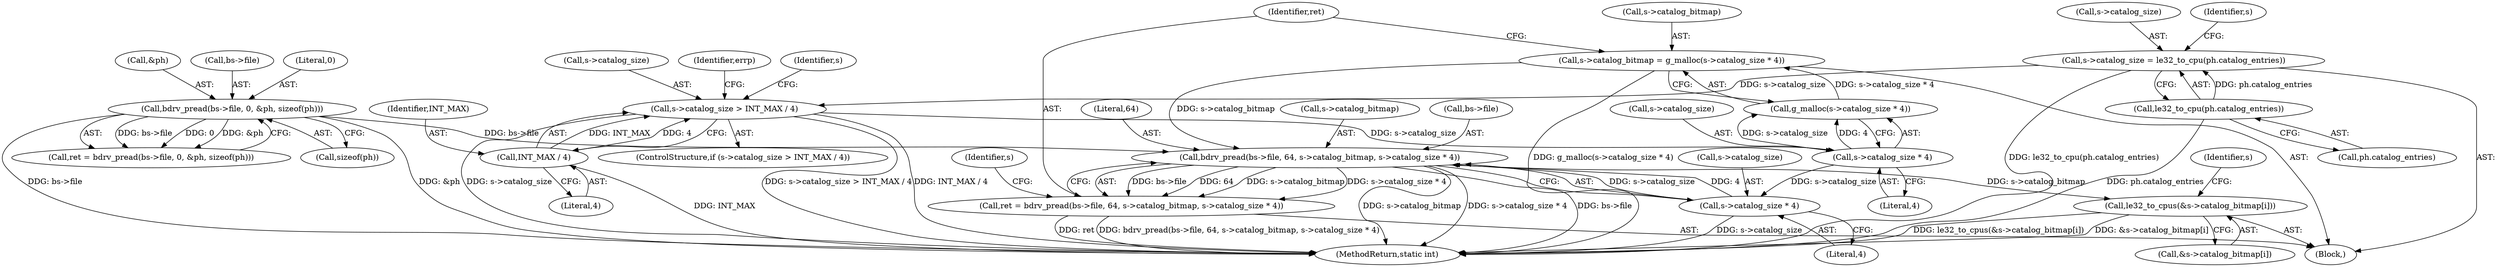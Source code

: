 digraph "0_qemu_afbcc40bee4ef51731102d7d4b499ee12fc182e1@API" {
"1000214" [label="(Call,bdrv_pread(bs->file, 64, s->catalog_bitmap, s->catalog_size * 4))"];
"1000123" [label="(Call,bdrv_pread(bs->file, 0, &ph, sizeof(ph)))"];
"1000202" [label="(Call,s->catalog_bitmap = g_malloc(s->catalog_size * 4))"];
"1000206" [label="(Call,g_malloc(s->catalog_size * 4))"];
"1000207" [label="(Call,s->catalog_size * 4)"];
"1000186" [label="(Call,s->catalog_size > INT_MAX / 4)"];
"1000177" [label="(Call,s->catalog_size = le32_to_cpu(ph.catalog_entries))"];
"1000181" [label="(Call,le32_to_cpu(ph.catalog_entries))"];
"1000190" [label="(Call,INT_MAX / 4)"];
"1000222" [label="(Call,s->catalog_size * 4)"];
"1000212" [label="(Call,ret = bdrv_pread(bs->file, 64, s->catalog_bitmap, s->catalog_size * 4))"];
"1000227" [label="(Call,le32_to_cpus(&s->catalog_bitmap[i]))"];
"1000121" [label="(Call,ret = bdrv_pread(bs->file, 0, &ph, sizeof(ph)))"];
"1000195" [label="(Identifier,errp)"];
"1000206" [label="(Call,g_malloc(s->catalog_size * 4))"];
"1000223" [label="(Call,s->catalog_size)"];
"1000208" [label="(Call,s->catalog_size)"];
"1000204" [label="(Identifier,s)"];
"1000185" [label="(ControlStructure,if (s->catalog_size > INT_MAX / 4))"];
"1000228" [label="(Call,&s->catalog_bitmap[i])"];
"1000211" [label="(Literal,4)"];
"1000187" [label="(Call,s->catalog_size)"];
"1000124" [label="(Call,bs->file)"];
"1000222" [label="(Call,s->catalog_size * 4)"];
"1000178" [label="(Call,s->catalog_size)"];
"1000231" [label="(Identifier,s)"];
"1000106" [label="(Block,)"];
"1000218" [label="(Literal,64)"];
"1000130" [label="(Call,sizeof(ph))"];
"1000177" [label="(Call,s->catalog_size = le32_to_cpu(ph.catalog_entries))"];
"1000248" [label="(MethodReturn,static int)"];
"1000202" [label="(Call,s->catalog_bitmap = g_malloc(s->catalog_size * 4))"];
"1000219" [label="(Call,s->catalog_bitmap)"];
"1000215" [label="(Call,bs->file)"];
"1000214" [label="(Call,bdrv_pread(bs->file, 64, s->catalog_bitmap, s->catalog_size * 4))"];
"1000212" [label="(Call,ret = bdrv_pread(bs->file, 64, s->catalog_bitmap, s->catalog_size * 4))"];
"1000227" [label="(Call,le32_to_cpus(&s->catalog_bitmap[i]))"];
"1000188" [label="(Identifier,s)"];
"1000181" [label="(Call,le32_to_cpu(ph.catalog_entries))"];
"1000237" [label="(Identifier,s)"];
"1000226" [label="(Literal,4)"];
"1000213" [label="(Identifier,ret)"];
"1000127" [label="(Literal,0)"];
"1000182" [label="(Call,ph.catalog_entries)"];
"1000123" [label="(Call,bdrv_pread(bs->file, 0, &ph, sizeof(ph)))"];
"1000203" [label="(Call,s->catalog_bitmap)"];
"1000191" [label="(Identifier,INT_MAX)"];
"1000186" [label="(Call,s->catalog_size > INT_MAX / 4)"];
"1000128" [label="(Call,&ph)"];
"1000190" [label="(Call,INT_MAX / 4)"];
"1000192" [label="(Literal,4)"];
"1000207" [label="(Call,s->catalog_size * 4)"];
"1000214" -> "1000212"  [label="AST: "];
"1000214" -> "1000222"  [label="CFG: "];
"1000215" -> "1000214"  [label="AST: "];
"1000218" -> "1000214"  [label="AST: "];
"1000219" -> "1000214"  [label="AST: "];
"1000222" -> "1000214"  [label="AST: "];
"1000212" -> "1000214"  [label="CFG: "];
"1000214" -> "1000248"  [label="DDG: s->catalog_bitmap"];
"1000214" -> "1000248"  [label="DDG: s->catalog_size * 4"];
"1000214" -> "1000248"  [label="DDG: bs->file"];
"1000214" -> "1000212"  [label="DDG: bs->file"];
"1000214" -> "1000212"  [label="DDG: 64"];
"1000214" -> "1000212"  [label="DDG: s->catalog_bitmap"];
"1000214" -> "1000212"  [label="DDG: s->catalog_size * 4"];
"1000123" -> "1000214"  [label="DDG: bs->file"];
"1000202" -> "1000214"  [label="DDG: s->catalog_bitmap"];
"1000222" -> "1000214"  [label="DDG: s->catalog_size"];
"1000222" -> "1000214"  [label="DDG: 4"];
"1000214" -> "1000227"  [label="DDG: s->catalog_bitmap"];
"1000123" -> "1000121"  [label="AST: "];
"1000123" -> "1000130"  [label="CFG: "];
"1000124" -> "1000123"  [label="AST: "];
"1000127" -> "1000123"  [label="AST: "];
"1000128" -> "1000123"  [label="AST: "];
"1000130" -> "1000123"  [label="AST: "];
"1000121" -> "1000123"  [label="CFG: "];
"1000123" -> "1000248"  [label="DDG: &ph"];
"1000123" -> "1000248"  [label="DDG: bs->file"];
"1000123" -> "1000121"  [label="DDG: bs->file"];
"1000123" -> "1000121"  [label="DDG: 0"];
"1000123" -> "1000121"  [label="DDG: &ph"];
"1000202" -> "1000106"  [label="AST: "];
"1000202" -> "1000206"  [label="CFG: "];
"1000203" -> "1000202"  [label="AST: "];
"1000206" -> "1000202"  [label="AST: "];
"1000213" -> "1000202"  [label="CFG: "];
"1000202" -> "1000248"  [label="DDG: g_malloc(s->catalog_size * 4)"];
"1000206" -> "1000202"  [label="DDG: s->catalog_size * 4"];
"1000206" -> "1000207"  [label="CFG: "];
"1000207" -> "1000206"  [label="AST: "];
"1000207" -> "1000206"  [label="DDG: s->catalog_size"];
"1000207" -> "1000206"  [label="DDG: 4"];
"1000207" -> "1000211"  [label="CFG: "];
"1000208" -> "1000207"  [label="AST: "];
"1000211" -> "1000207"  [label="AST: "];
"1000186" -> "1000207"  [label="DDG: s->catalog_size"];
"1000207" -> "1000222"  [label="DDG: s->catalog_size"];
"1000186" -> "1000185"  [label="AST: "];
"1000186" -> "1000190"  [label="CFG: "];
"1000187" -> "1000186"  [label="AST: "];
"1000190" -> "1000186"  [label="AST: "];
"1000195" -> "1000186"  [label="CFG: "];
"1000204" -> "1000186"  [label="CFG: "];
"1000186" -> "1000248"  [label="DDG: s->catalog_size"];
"1000186" -> "1000248"  [label="DDG: s->catalog_size > INT_MAX / 4"];
"1000186" -> "1000248"  [label="DDG: INT_MAX / 4"];
"1000177" -> "1000186"  [label="DDG: s->catalog_size"];
"1000190" -> "1000186"  [label="DDG: INT_MAX"];
"1000190" -> "1000186"  [label="DDG: 4"];
"1000177" -> "1000106"  [label="AST: "];
"1000177" -> "1000181"  [label="CFG: "];
"1000178" -> "1000177"  [label="AST: "];
"1000181" -> "1000177"  [label="AST: "];
"1000188" -> "1000177"  [label="CFG: "];
"1000177" -> "1000248"  [label="DDG: le32_to_cpu(ph.catalog_entries)"];
"1000181" -> "1000177"  [label="DDG: ph.catalog_entries"];
"1000181" -> "1000182"  [label="CFG: "];
"1000182" -> "1000181"  [label="AST: "];
"1000181" -> "1000248"  [label="DDG: ph.catalog_entries"];
"1000190" -> "1000192"  [label="CFG: "];
"1000191" -> "1000190"  [label="AST: "];
"1000192" -> "1000190"  [label="AST: "];
"1000190" -> "1000248"  [label="DDG: INT_MAX"];
"1000222" -> "1000226"  [label="CFG: "];
"1000223" -> "1000222"  [label="AST: "];
"1000226" -> "1000222"  [label="AST: "];
"1000222" -> "1000248"  [label="DDG: s->catalog_size"];
"1000212" -> "1000106"  [label="AST: "];
"1000213" -> "1000212"  [label="AST: "];
"1000231" -> "1000212"  [label="CFG: "];
"1000212" -> "1000248"  [label="DDG: bdrv_pread(bs->file, 64, s->catalog_bitmap, s->catalog_size * 4)"];
"1000212" -> "1000248"  [label="DDG: ret"];
"1000227" -> "1000106"  [label="AST: "];
"1000227" -> "1000228"  [label="CFG: "];
"1000228" -> "1000227"  [label="AST: "];
"1000237" -> "1000227"  [label="CFG: "];
"1000227" -> "1000248"  [label="DDG: le32_to_cpus(&s->catalog_bitmap[i])"];
"1000227" -> "1000248"  [label="DDG: &s->catalog_bitmap[i]"];
}
